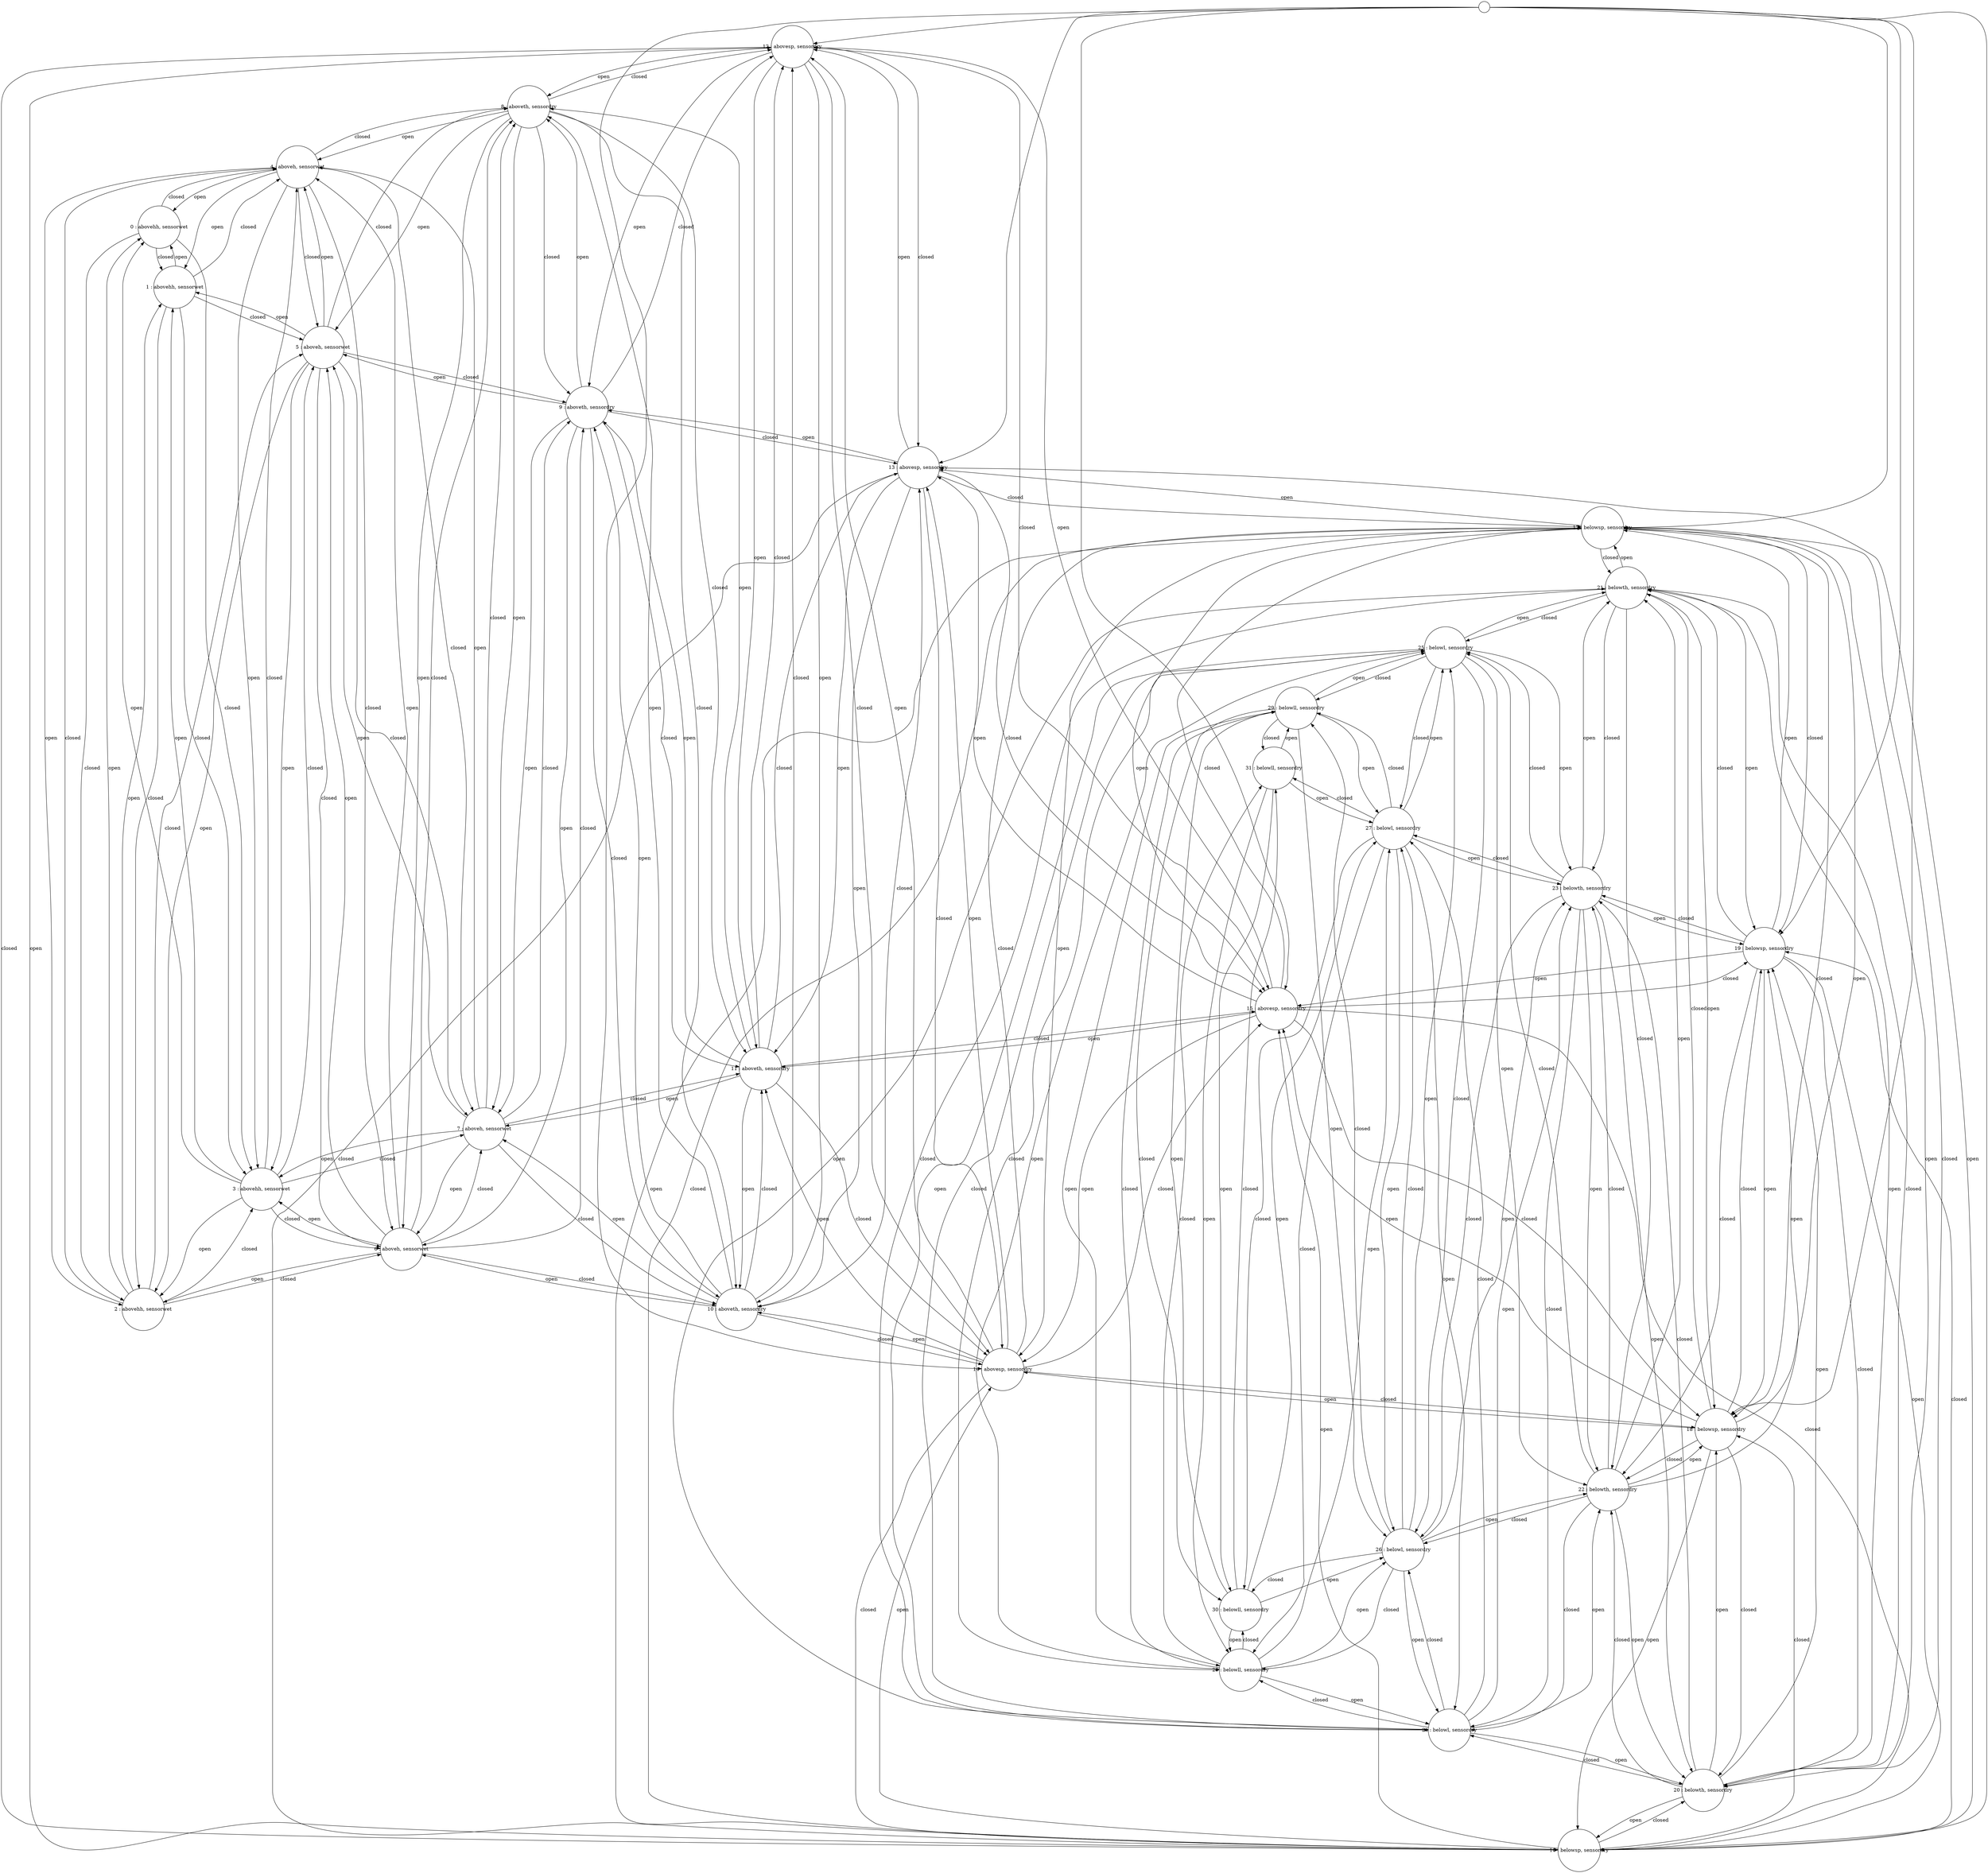 # generated file
# command: dot -Tpng <filename> > filename.png
digraph Automaton {
    init [shape = circle, width=0.1, height=0.1, label=" "];
    node [fixedsize=true, width=1.7, height=1.7];
    0 [label = "0 : abovehh, sensorwet"] [shape=circle];
    1 [label = "1 : abovehh, sensorwet"] [shape=circle];
    2 [label = "2 : abovehh, sensorwet"] [shape=circle];
    3 [label = "3 : abovehh, sensorwet"] [shape=circle];
    4 [label = "4 : aboveh, sensorwet"] [shape=circle];
    5 [label = "5 : aboveh, sensorwet"] [shape=circle];
    6 [label = "6 : aboveh, sensorwet"] [shape=circle];
    7 [label = "7 : aboveh, sensorwet"] [shape=circle];
    8 [label = "8 : aboveth, sensordry"] [shape=circle];
    9 [label = "9 : aboveth, sensordry"] [shape=circle];
    10 [label = "10 : aboveth, sensordry"] [shape=circle];
    11 [label = "11 : aboveth, sensordry"] [shape=circle];
    12 [label = "12 : abovesp, sensordry"] [shape=circle];
    init -> 12;
    13 [label = "13 : abovesp, sensordry"] [shape=circle];
    init -> 13;
    14 [label = "14 : abovesp, sensordry"] [shape=circle];
    init -> 14;
    15 [label = "15 : abovesp, sensordry"] [shape=circle];
    init -> 15;
    16 [label = "16 : belowsp, sensordry"] [shape=circle];
    init -> 16;
    17 [label = "17 : belowsp, sensordry"] [shape=circle];
    init -> 17;
    18 [label = "18 : belowsp, sensordry"] [shape=circle];
    init -> 18;
    19 [label = "19 : belowsp, sensordry"] [shape=circle];
    init -> 19;
    20 [label = "20 : belowth, sensordry"] [shape=circle];
    21 [label = "21 : belowth, sensordry"] [shape=circle];
    22 [label = "22 : belowth, sensordry"] [shape=circle];
    23 [label = "23 : belowth, sensordry"] [shape=circle];
    24 [label = "24 : belowl, sensordry"] [shape=circle];
    25 [label = "25 : belowl, sensordry"] [shape=circle];
    26 [label = "26 : belowl, sensordry"] [shape=circle];
    27 [label = "27 : belowl, sensordry"] [shape=circle];
    28 [label = "28 : belowll, sensordry"] [shape=circle];
    29 [label = "29 : belowll, sensordry"] [shape=circle];
    30 [label = "30 : belowll, sensordry"] [shape=circle];
    31 [label = "31 : belowll, sensordry"] [shape=circle];
    0 -> 1 [label = "closed"];
    0 -> 2 [label = "closed"];
    0 -> 3 [label = "closed"];
    0 -> 4 [label = "closed"];
    1 -> 0 [label = "open"];
    1 -> 2 [label = "closed"];
    1 -> 3 [label = "closed"];
    1 -> 4 [label = "closed"];
    1 -> 5 [label = "closed"];
    2 -> 0 [label = "open"];
    2 -> 1 [label = "open"];
    2 -> 3 [label = "closed"];
    2 -> 4 [label = "closed"];
    2 -> 5 [label = "closed"];
    2 -> 6 [label = "closed"];
    3 -> 0 [label = "open"];
    3 -> 1 [label = "open"];
    3 -> 2 [label = "open"];
    3 -> 4 [label = "closed"];
    3 -> 5 [label = "closed"];
    3 -> 6 [label = "closed"];
    3 -> 7 [label = "closed"];
    4 -> 0 [label = "open"];
    4 -> 1 [label = "open"];
    4 -> 2 [label = "open"];
    4 -> 3 [label = "open"];
    4 -> 5 [label = "closed"];
    4 -> 6 [label = "closed"];
    4 -> 7 [label = "closed"];
    4 -> 8 [label = "closed"];
    5 -> 1 [label = "open"];
    5 -> 2 [label = "open"];
    5 -> 3 [label = "open"];
    5 -> 4 [label = "open"];
    5 -> 6 [label = "closed"];
    5 -> 7 [label = "closed"];
    5 -> 8 [label = "closed"];
    5 -> 9 [label = "closed"];
    6 -> 2 [label = "open"];
    6 -> 3 [label = "open"];
    6 -> 4 [label = "open"];
    6 -> 5 [label = "open"];
    6 -> 7 [label = "closed"];
    6 -> 8 [label = "closed"];
    6 -> 9 [label = "closed"];
    6 -> 10 [label = "closed"];
    7 -> 3 [label = "open"];
    7 -> 4 [label = "open"];
    7 -> 5 [label = "open"];
    7 -> 6 [label = "open"];
    7 -> 8 [label = "closed"];
    7 -> 9 [label = "closed"];
    7 -> 10 [label = "closed"];
    7 -> 11 [label = "closed"];
    8 -> 4 [label = "open"];
    8 -> 5 [label = "open"];
    8 -> 6 [label = "open"];
    8 -> 7 [label = "open"];
    8 -> 9 [label = "closed"];
    8 -> 10 [label = "closed"];
    8 -> 11 [label = "closed"];
    8 -> 12 [label = "closed"];
    9 -> 5 [label = "open"];
    9 -> 6 [label = "open"];
    9 -> 7 [label = "open"];
    9 -> 8 [label = "open"];
    9 -> 10 [label = "closed"];
    9 -> 11 [label = "closed"];
    9 -> 12 [label = "closed"];
    9 -> 13 [label = "closed"];
    10 -> 6 [label = "open"];
    10 -> 7 [label = "open"];
    10 -> 8 [label = "open"];
    10 -> 9 [label = "open"];
    10 -> 11 [label = "closed"];
    10 -> 12 [label = "closed"];
    10 -> 13 [label = "closed"];
    10 -> 14 [label = "closed"];
    11 -> 7 [label = "open"];
    11 -> 8 [label = "open"];
    11 -> 9 [label = "open"];
    11 -> 10 [label = "open"];
    11 -> 12 [label = "closed"];
    11 -> 13 [label = "closed"];
    11 -> 14 [label = "closed"];
    11 -> 15 [label = "closed"];
    12 -> 8 [label = "open"];
    12 -> 9 [label = "open"];
    12 -> 10 [label = "open"];
    12 -> 11 [label = "open"];
    12 -> 13 [label = "closed"];
    12 -> 14 [label = "closed"];
    12 -> 15 [label = "closed"];
    12 -> 16 [label = "closed"];
    13 -> 9 [label = "open"];
    13 -> 10 [label = "open"];
    13 -> 11 [label = "open"];
    13 -> 12 [label = "open"];
    13 -> 14 [label = "closed"];
    13 -> 15 [label = "closed"];
    13 -> 16 [label = "closed"];
    13 -> 17 [label = "closed"];
    14 -> 10 [label = "open"];
    14 -> 11 [label = "open"];
    14 -> 12 [label = "open"];
    14 -> 13 [label = "open"];
    14 -> 15 [label = "closed"];
    14 -> 16 [label = "closed"];
    14 -> 17 [label = "closed"];
    14 -> 18 [label = "closed"];
    15 -> 11 [label = "open"];
    15 -> 12 [label = "open"];
    15 -> 13 [label = "open"];
    15 -> 14 [label = "open"];
    15 -> 16 [label = "closed"];
    15 -> 17 [label = "closed"];
    15 -> 18 [label = "closed"];
    15 -> 19 [label = "closed"];
    16 -> 12 [label = "open"];
    16 -> 13 [label = "open"];
    16 -> 14 [label = "open"];
    16 -> 15 [label = "open"];
    16 -> 17 [label = "closed"];
    16 -> 18 [label = "closed"];
    16 -> 19 [label = "closed"];
    16 -> 20 [label = "closed"];
    17 -> 13 [label = "open"];
    17 -> 14 [label = "open"];
    17 -> 15 [label = "open"];
    17 -> 16 [label = "open"];
    17 -> 18 [label = "closed"];
    17 -> 19 [label = "closed"];
    17 -> 20 [label = "closed"];
    17 -> 21 [label = "closed"];
    18 -> 14 [label = "open"];
    18 -> 15 [label = "open"];
    18 -> 16 [label = "open"];
    18 -> 17 [label = "open"];
    18 -> 19 [label = "closed"];
    18 -> 20 [label = "closed"];
    18 -> 21 [label = "closed"];
    18 -> 22 [label = "closed"];
    19 -> 15 [label = "open"];
    19 -> 16 [label = "open"];
    19 -> 17 [label = "open"];
    19 -> 18 [label = "open"];
    19 -> 20 [label = "closed"];
    19 -> 21 [label = "closed"];
    19 -> 22 [label = "closed"];
    19 -> 23 [label = "closed"];
    20 -> 16 [label = "open"];
    20 -> 17 [label = "open"];
    20 -> 18 [label = "open"];
    20 -> 19 [label = "open"];
    20 -> 21 [label = "closed"];
    20 -> 22 [label = "closed"];
    20 -> 23 [label = "closed"];
    20 -> 24 [label = "closed"];
    21 -> 17 [label = "open"];
    21 -> 18 [label = "open"];
    21 -> 19 [label = "open"];
    21 -> 20 [label = "open"];
    21 -> 22 [label = "closed"];
    21 -> 23 [label = "closed"];
    21 -> 24 [label = "closed"];
    21 -> 25 [label = "closed"];
    22 -> 18 [label = "open"];
    22 -> 19 [label = "open"];
    22 -> 20 [label = "open"];
    22 -> 21 [label = "open"];
    22 -> 23 [label = "closed"];
    22 -> 24 [label = "closed"];
    22 -> 25 [label = "closed"];
    22 -> 26 [label = "closed"];
    23 -> 19 [label = "open"];
    23 -> 20 [label = "open"];
    23 -> 21 [label = "open"];
    23 -> 22 [label = "open"];
    23 -> 24 [label = "closed"];
    23 -> 25 [label = "closed"];
    23 -> 26 [label = "closed"];
    23 -> 27 [label = "closed"];
    24 -> 20 [label = "open"];
    24 -> 21 [label = "open"];
    24 -> 22 [label = "open"];
    24 -> 23 [label = "open"];
    24 -> 25 [label = "closed"];
    24 -> 26 [label = "closed"];
    24 -> 27 [label = "closed"];
    24 -> 28 [label = "closed"];
    25 -> 21 [label = "open"];
    25 -> 22 [label = "open"];
    25 -> 23 [label = "open"];
    25 -> 24 [label = "open"];
    25 -> 26 [label = "closed"];
    25 -> 27 [label = "closed"];
    25 -> 28 [label = "closed"];
    25 -> 29 [label = "closed"];
    26 -> 22 [label = "open"];
    26 -> 23 [label = "open"];
    26 -> 24 [label = "open"];
    26 -> 25 [label = "open"];
    26 -> 27 [label = "closed"];
    26 -> 28 [label = "closed"];
    26 -> 29 [label = "closed"];
    26 -> 30 [label = "closed"];
    27 -> 23 [label = "open"];
    27 -> 24 [label = "open"];
    27 -> 25 [label = "open"];
    27 -> 26 [label = "open"];
    27 -> 28 [label = "closed"];
    27 -> 29 [label = "closed"];
    27 -> 30 [label = "closed"];
    27 -> 31 [label = "closed"];
    28 -> 24 [label = "open"];
    28 -> 25 [label = "open"];
    28 -> 26 [label = "open"];
    28 -> 27 [label = "open"];
    28 -> 29 [label = "closed"];
    28 -> 30 [label = "closed"];
    28 -> 31 [label = "closed"];
    29 -> 25 [label = "open"];
    29 -> 26 [label = "open"];
    29 -> 27 [label = "open"];
    29 -> 28 [label = "open"];
    29 -> 30 [label = "closed"];
    29 -> 31 [label = "closed"];
    30 -> 26 [label = "open"];
    30 -> 27 [label = "open"];
    30 -> 28 [label = "open"];
    30 -> 29 [label = "open"];
    30 -> 31 [label = "closed"];
    31 -> 27 [label = "open"];
    31 -> 28 [label = "open"];
    31 -> 29 [label = "open"];
    31 -> 30 [label = "open"];
}

